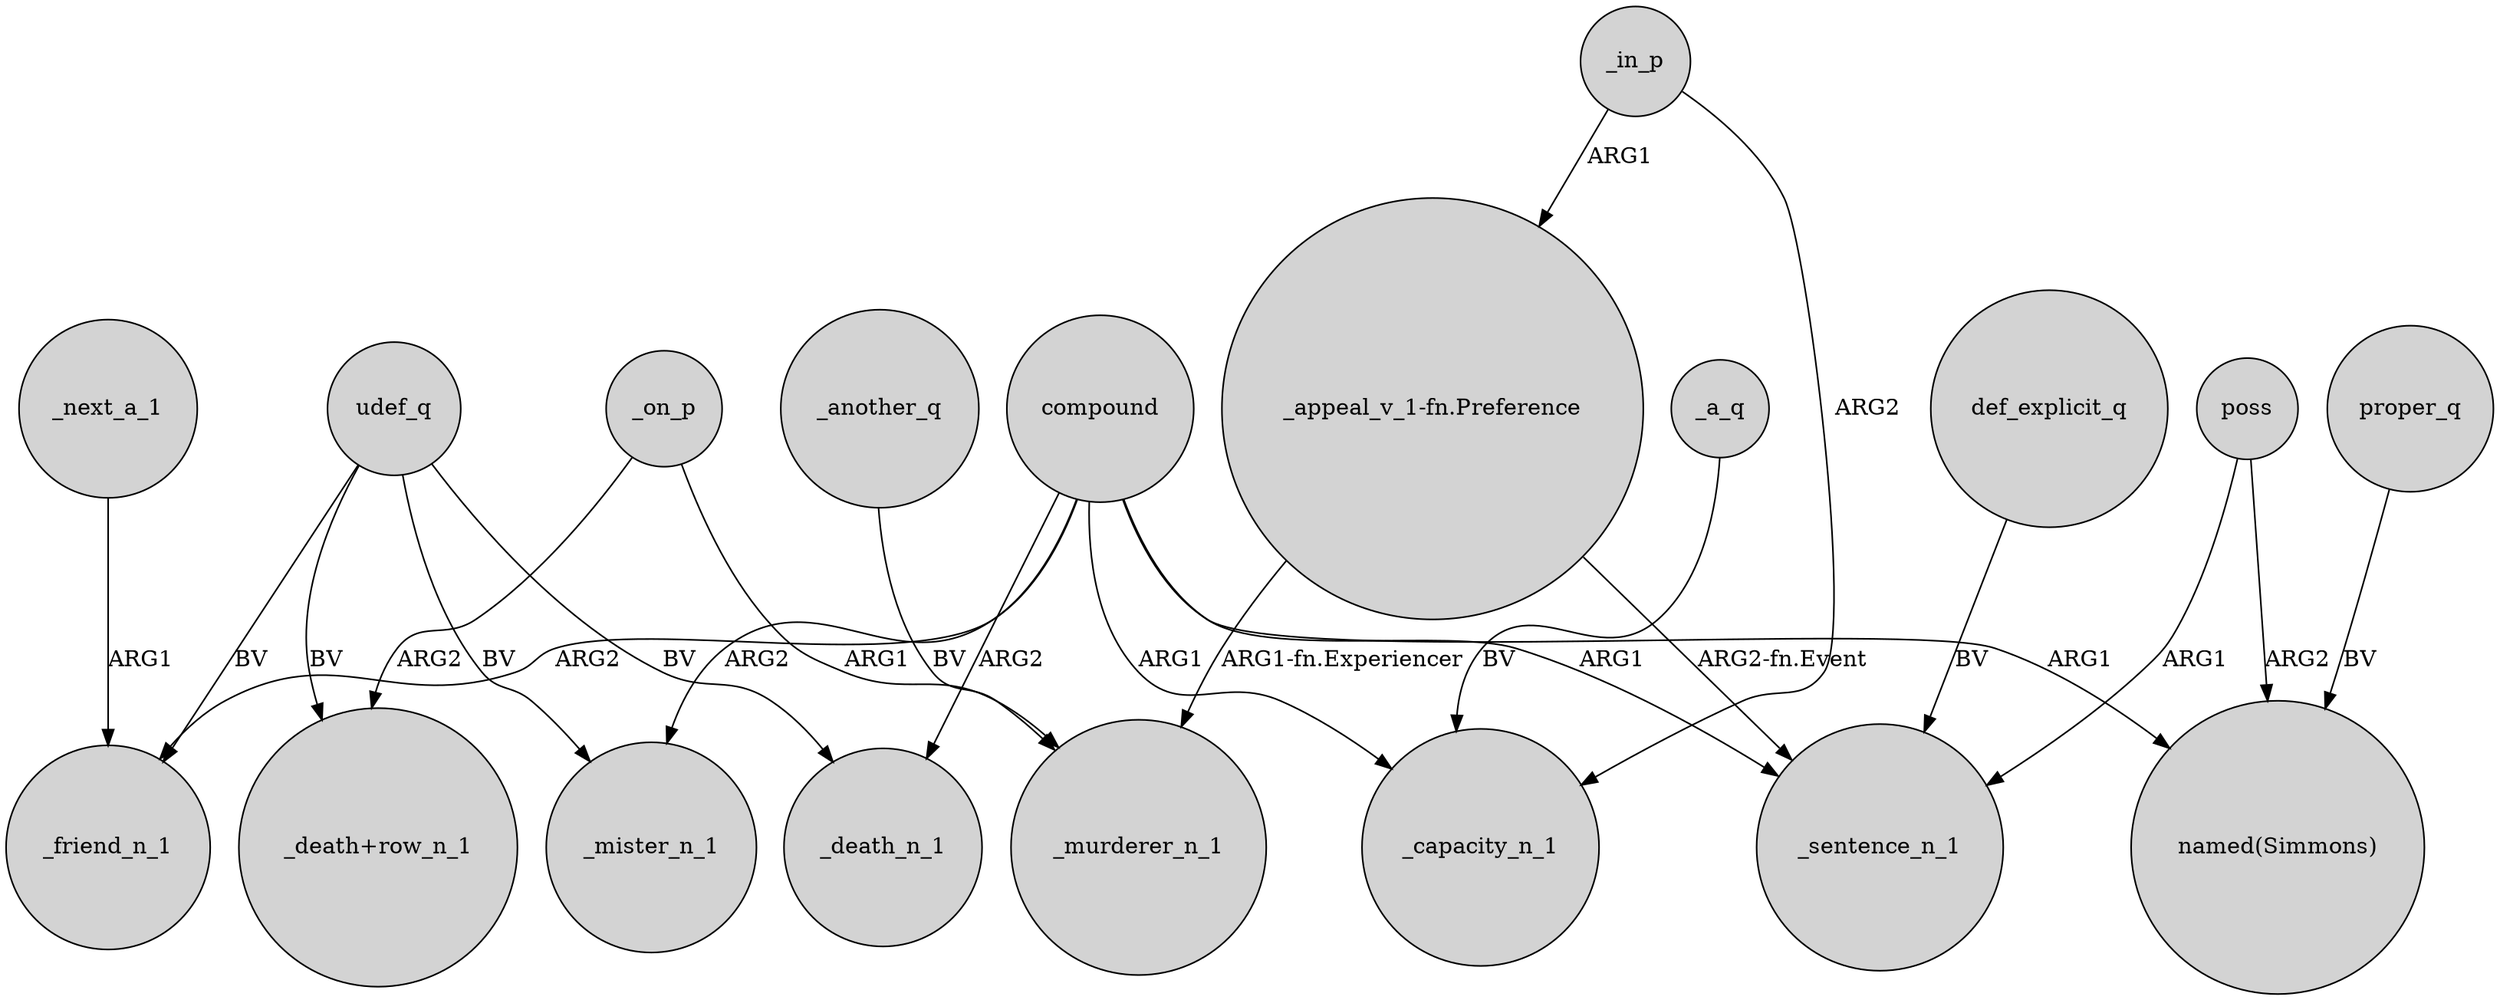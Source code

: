 digraph {
	node [shape=circle style=filled]
	udef_q -> _death_n_1 [label=BV]
	_in_p -> "_appeal_v_1-fn.Preference" [label=ARG1]
	compound -> _mister_n_1 [label=ARG2]
	compound -> _sentence_n_1 [label=ARG1]
	udef_q -> _friend_n_1 [label=BV]
	def_explicit_q -> _sentence_n_1 [label=BV]
	_a_q -> _capacity_n_1 [label=BV]
	_on_p -> _murderer_n_1 [label=ARG1]
	_in_p -> _capacity_n_1 [label=ARG2]
	udef_q -> "_death+row_n_1" [label=BV]
	udef_q -> _mister_n_1 [label=BV]
	poss -> _sentence_n_1 [label=ARG1]
	poss -> "named(Simmons)" [label=ARG2]
	"_appeal_v_1-fn.Preference" -> _murderer_n_1 [label="ARG1-fn.Experiencer"]
	"_appeal_v_1-fn.Preference" -> _sentence_n_1 [label="ARG2-fn.Event"]
	compound -> _friend_n_1 [label=ARG2]
	compound -> "named(Simmons)" [label=ARG1]
	compound -> _death_n_1 [label=ARG2]
	_next_a_1 -> _friend_n_1 [label=ARG1]
	compound -> _capacity_n_1 [label=ARG1]
	proper_q -> "named(Simmons)" [label=BV]
	_on_p -> "_death+row_n_1" [label=ARG2]
	_another_q -> _murderer_n_1 [label=BV]
}

